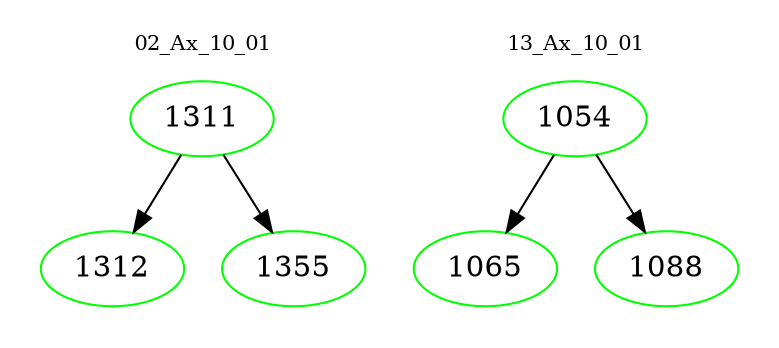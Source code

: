 digraph{
subgraph cluster_0 {
color = white
label = "02_Ax_10_01";
fontsize=10;
T0_1311 [label="1311", color="green"]
T0_1311 -> T0_1312 [color="black"]
T0_1312 [label="1312", color="green"]
T0_1311 -> T0_1355 [color="black"]
T0_1355 [label="1355", color="green"]
}
subgraph cluster_1 {
color = white
label = "13_Ax_10_01";
fontsize=10;
T1_1054 [label="1054", color="green"]
T1_1054 -> T1_1065 [color="black"]
T1_1065 [label="1065", color="green"]
T1_1054 -> T1_1088 [color="black"]
T1_1088 [label="1088", color="green"]
}
}
